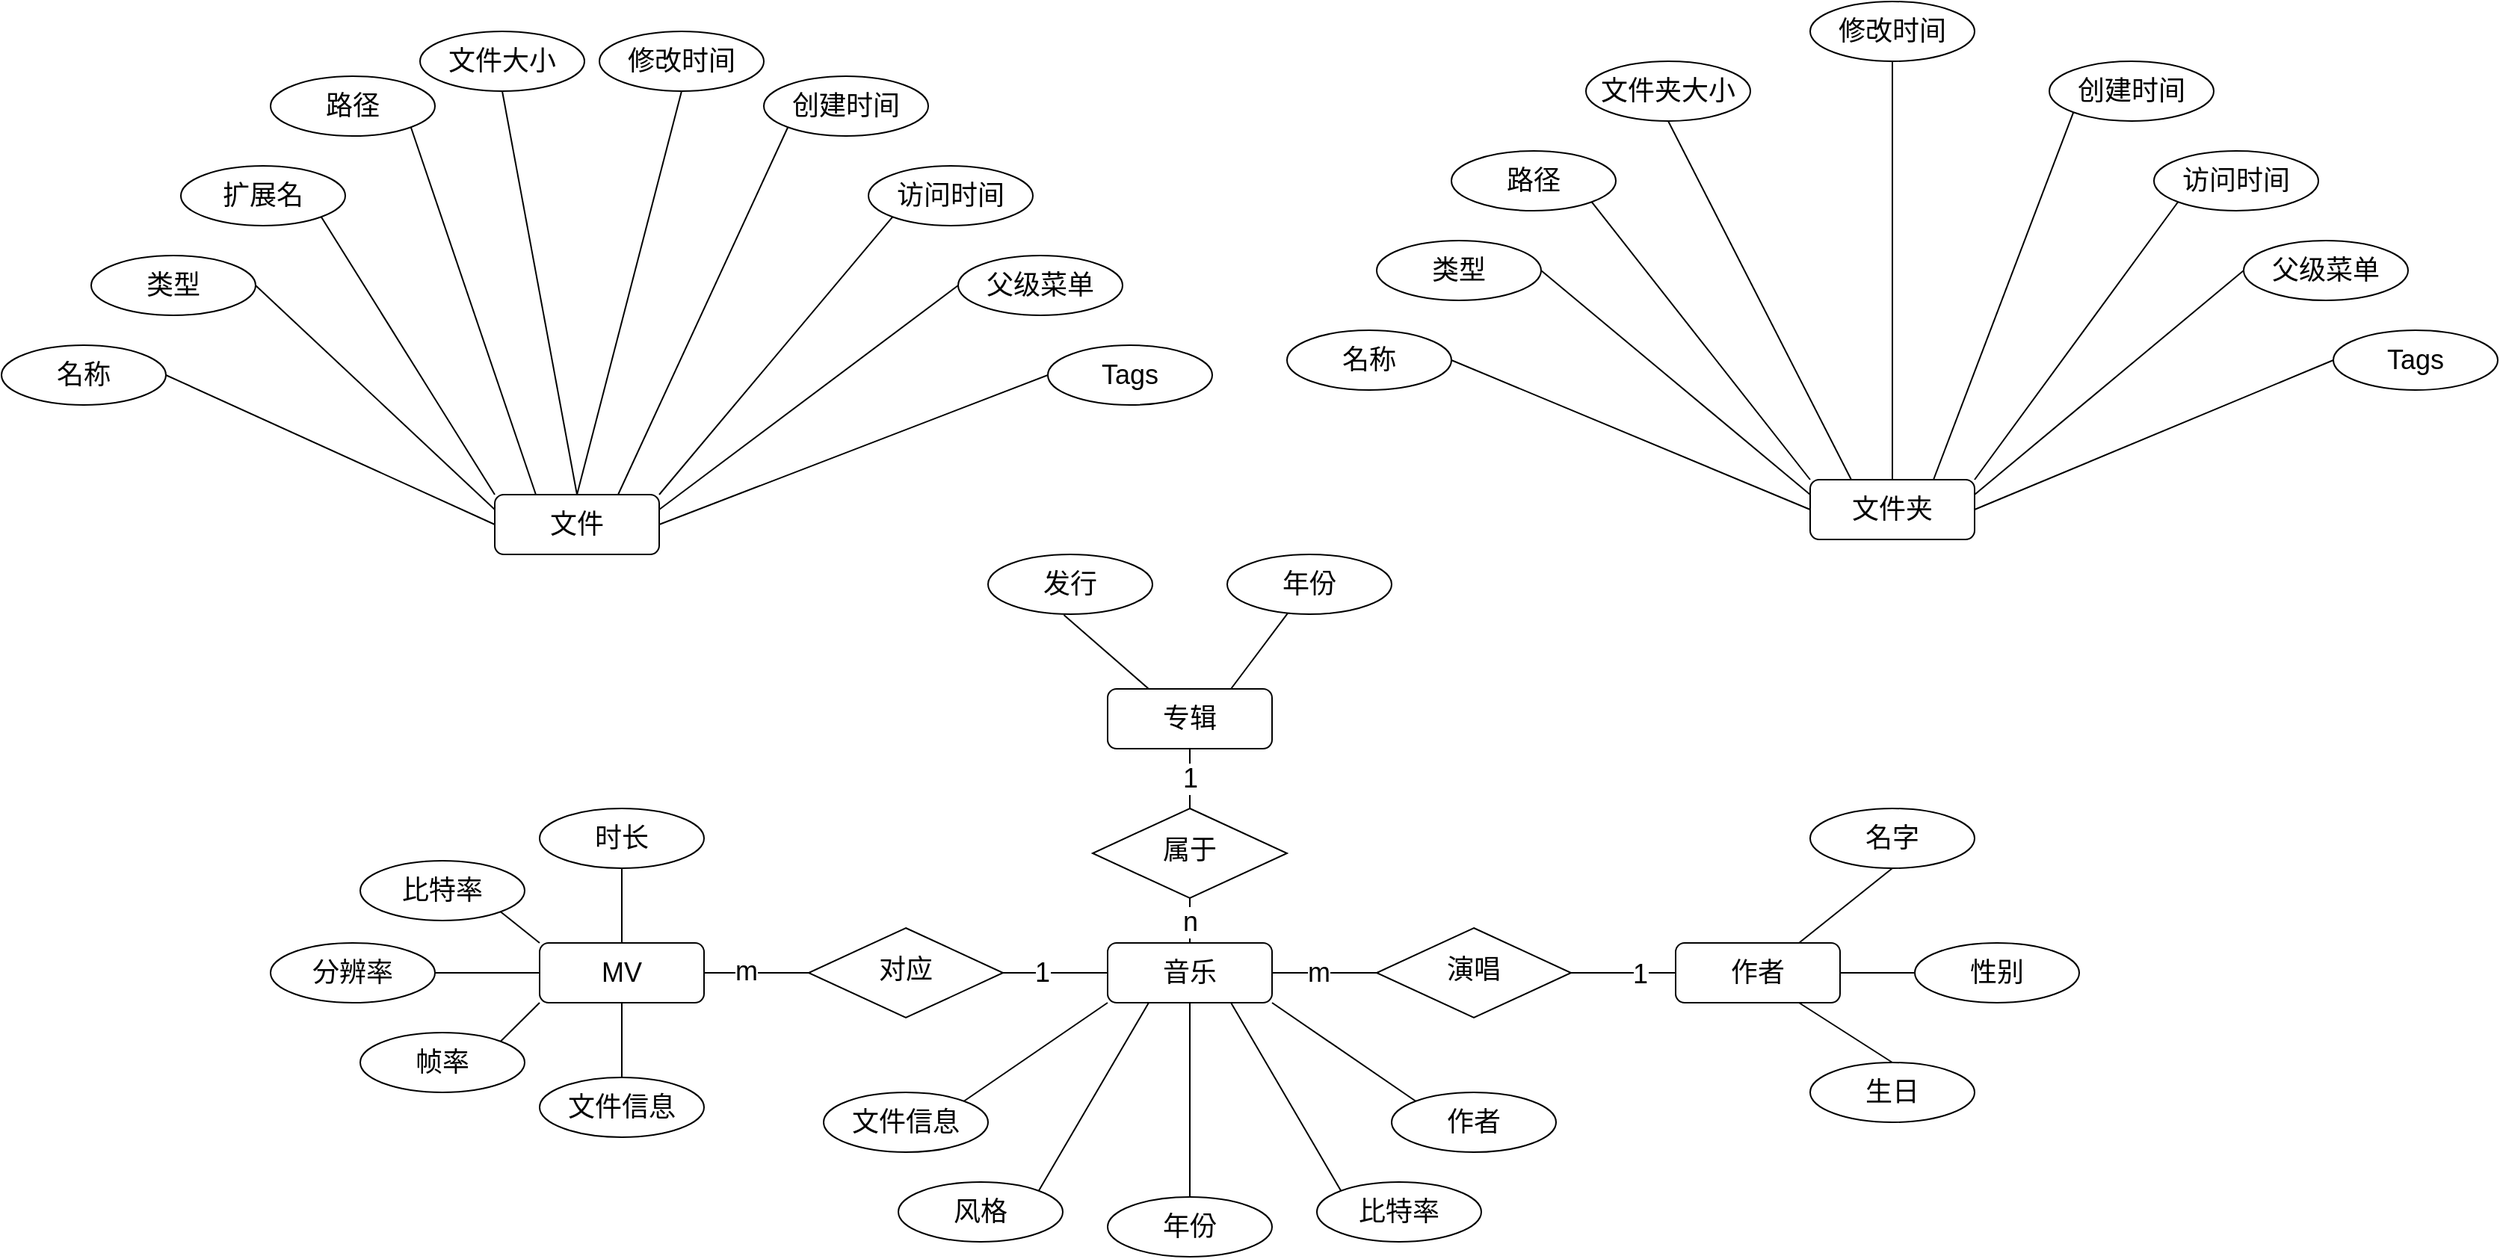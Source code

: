 <mxfile version="20.2.3" type="device"><diagram id="C5RBs43oDa-KdzZeNtuy" name="Page-1"><mxGraphModel dx="2190" dy="1949" grid="1" gridSize="10" guides="1" tooltips="1" connect="1" arrows="1" fold="1" page="1" pageScale="1" pageWidth="827" pageHeight="1169" math="0" shadow="0"><root><mxCell id="WIyWlLk6GJQsqaUBKTNV-0"/><mxCell id="WIyWlLk6GJQsqaUBKTNV-1" parent="WIyWlLk6GJQsqaUBKTNV-0"/><mxCell id="WIyWlLk6GJQsqaUBKTNV-3" value="&lt;font style=&quot;font-size: 18px;&quot;&gt;文件&lt;/font&gt;" style="rounded=1;whiteSpace=wrap;html=1;fontSize=12;glass=0;strokeWidth=1;shadow=0;" parent="WIyWlLk6GJQsqaUBKTNV-1" vertex="1"><mxGeometry x="-350" y="300" width="110" height="40" as="geometry"/></mxCell><mxCell id="1wGrk63luj_MKxWJu8wp-47" style="edgeStyle=none;rounded=0;orthogonalLoop=1;jettySize=auto;html=1;exitX=1;exitY=0.5;exitDx=0;exitDy=0;entryX=0;entryY=0.5;entryDx=0;entryDy=0;fontSize=18;endArrow=none;endFill=0;" edge="1" parent="WIyWlLk6GJQsqaUBKTNV-1" source="WIyWlLk6GJQsqaUBKTNV-6" target="1wGrk63luj_MKxWJu8wp-45"><mxGeometry relative="1" as="geometry"/></mxCell><mxCell id="1wGrk63luj_MKxWJu8wp-71" value="1" style="edgeLabel;html=1;align=center;verticalAlign=middle;resizable=0;points=[];fontSize=18;" vertex="1" connectable="0" parent="1wGrk63luj_MKxWJu8wp-47"><mxGeometry x="0.295" y="-1" relative="1" as="geometry"><mxPoint as="offset"/></mxGeometry></mxCell><mxCell id="WIyWlLk6GJQsqaUBKTNV-6" value="&lt;font style=&quot;font-size: 18px;&quot;&gt;演唱&lt;/font&gt;" style="rhombus;whiteSpace=wrap;html=1;shadow=0;fontFamily=Helvetica;fontSize=12;align=center;strokeWidth=1;spacing=6;spacingTop=-4;" parent="WIyWlLk6GJQsqaUBKTNV-1" vertex="1"><mxGeometry x="240" y="590" width="130" height="60" as="geometry"/></mxCell><mxCell id="1wGrk63luj_MKxWJu8wp-14" style="rounded=0;orthogonalLoop=1;jettySize=auto;html=1;exitX=1;exitY=0.5;exitDx=0;exitDy=0;entryX=0;entryY=0.5;entryDx=0;entryDy=0;fontSize=18;endArrow=none;endFill=0;" edge="1" parent="WIyWlLk6GJQsqaUBKTNV-1" source="1wGrk63luj_MKxWJu8wp-0" target="WIyWlLk6GJQsqaUBKTNV-3"><mxGeometry relative="1" as="geometry"/></mxCell><mxCell id="1wGrk63luj_MKxWJu8wp-0" value="名称" style="ellipse;whiteSpace=wrap;html=1;fontSize=18;" vertex="1" parent="WIyWlLk6GJQsqaUBKTNV-1"><mxGeometry x="-680" y="200" width="110" height="40" as="geometry"/></mxCell><mxCell id="1wGrk63luj_MKxWJu8wp-46" style="edgeStyle=none;rounded=0;orthogonalLoop=1;jettySize=auto;html=1;exitX=1;exitY=0.5;exitDx=0;exitDy=0;entryX=0;entryY=0.5;entryDx=0;entryDy=0;fontSize=18;endArrow=none;endFill=0;" edge="1" parent="WIyWlLk6GJQsqaUBKTNV-1" source="1wGrk63luj_MKxWJu8wp-3" target="WIyWlLk6GJQsqaUBKTNV-6"><mxGeometry relative="1" as="geometry"/></mxCell><mxCell id="1wGrk63luj_MKxWJu8wp-70" value="m" style="edgeLabel;html=1;align=center;verticalAlign=middle;resizable=0;points=[];fontSize=18;" vertex="1" connectable="0" parent="1wGrk63luj_MKxWJu8wp-46"><mxGeometry x="-0.333" y="2" relative="1" as="geometry"><mxPoint x="7" y="2" as="offset"/></mxGeometry></mxCell><mxCell id="1wGrk63luj_MKxWJu8wp-49" style="edgeStyle=none;rounded=0;orthogonalLoop=1;jettySize=auto;html=1;exitX=0.5;exitY=1;exitDx=0;exitDy=0;fontSize=18;endArrow=none;endFill=0;entryX=0.5;entryY=1;entryDx=0;entryDy=0;" edge="1" parent="WIyWlLk6GJQsqaUBKTNV-1" source="1wGrk63luj_MKxWJu8wp-3" target="1wGrk63luj_MKxWJu8wp-48"><mxGeometry relative="1" as="geometry"><mxPoint x="170" y="570" as="targetPoint"/></mxGeometry></mxCell><mxCell id="1wGrk63luj_MKxWJu8wp-73" value="n" style="edgeLabel;html=1;align=center;verticalAlign=middle;resizable=0;points=[];fontSize=18;" vertex="1" connectable="0" parent="1wGrk63luj_MKxWJu8wp-49"><mxGeometry x="0.73" relative="1" as="geometry"><mxPoint y="6" as="offset"/></mxGeometry></mxCell><mxCell id="1wGrk63luj_MKxWJu8wp-65" style="edgeStyle=none;rounded=0;orthogonalLoop=1;jettySize=auto;html=1;exitX=0.75;exitY=1;exitDx=0;exitDy=0;entryX=0;entryY=0;entryDx=0;entryDy=0;fontSize=18;endArrow=none;endFill=0;" edge="1" parent="WIyWlLk6GJQsqaUBKTNV-1" source="1wGrk63luj_MKxWJu8wp-3" target="1wGrk63luj_MKxWJu8wp-64"><mxGeometry relative="1" as="geometry"/></mxCell><mxCell id="1wGrk63luj_MKxWJu8wp-67" style="edgeStyle=none;rounded=0;orthogonalLoop=1;jettySize=auto;html=1;exitX=1;exitY=1;exitDx=0;exitDy=0;entryX=0;entryY=0;entryDx=0;entryDy=0;fontSize=18;endArrow=none;endFill=0;" edge="1" parent="WIyWlLk6GJQsqaUBKTNV-1" source="1wGrk63luj_MKxWJu8wp-3" target="1wGrk63luj_MKxWJu8wp-66"><mxGeometry relative="1" as="geometry"/></mxCell><mxCell id="1wGrk63luj_MKxWJu8wp-3" value="&lt;font style=&quot;font-size: 18px;&quot;&gt;音乐&lt;/font&gt;" style="rounded=1;whiteSpace=wrap;html=1;fontSize=12;glass=0;strokeWidth=1;shadow=0;" vertex="1" parent="WIyWlLk6GJQsqaUBKTNV-1"><mxGeometry x="60" y="600" width="110" height="40" as="geometry"/></mxCell><mxCell id="1wGrk63luj_MKxWJu8wp-15" style="edgeStyle=none;rounded=0;orthogonalLoop=1;jettySize=auto;html=1;exitX=1;exitY=0.5;exitDx=0;exitDy=0;fontSize=18;endArrow=none;endFill=0;entryX=0;entryY=0.25;entryDx=0;entryDy=0;" edge="1" parent="WIyWlLk6GJQsqaUBKTNV-1" source="1wGrk63luj_MKxWJu8wp-5" target="WIyWlLk6GJQsqaUBKTNV-3"><mxGeometry relative="1" as="geometry"><mxPoint x="-420" y="180" as="targetPoint"/></mxGeometry></mxCell><mxCell id="1wGrk63luj_MKxWJu8wp-5" value="类型" style="ellipse;whiteSpace=wrap;html=1;fontSize=18;" vertex="1" parent="WIyWlLk6GJQsqaUBKTNV-1"><mxGeometry x="-620" y="140" width="110" height="40" as="geometry"/></mxCell><mxCell id="1wGrk63luj_MKxWJu8wp-16" style="edgeStyle=none;rounded=0;orthogonalLoop=1;jettySize=auto;html=1;exitX=1;exitY=1;exitDx=0;exitDy=0;fontSize=18;endArrow=none;endFill=0;entryX=0;entryY=0;entryDx=0;entryDy=0;" edge="1" parent="WIyWlLk6GJQsqaUBKTNV-1" source="1wGrk63luj_MKxWJu8wp-6" target="WIyWlLk6GJQsqaUBKTNV-3"><mxGeometry relative="1" as="geometry"><mxPoint x="-360" y="180" as="targetPoint"/></mxGeometry></mxCell><mxCell id="1wGrk63luj_MKxWJu8wp-6" value="扩展名" style="ellipse;whiteSpace=wrap;html=1;fontSize=18;" vertex="1" parent="WIyWlLk6GJQsqaUBKTNV-1"><mxGeometry x="-560" y="80" width="110" height="40" as="geometry"/></mxCell><mxCell id="1wGrk63luj_MKxWJu8wp-18" style="edgeStyle=none;rounded=0;orthogonalLoop=1;jettySize=auto;html=1;exitX=0.5;exitY=1;exitDx=0;exitDy=0;entryX=0.5;entryY=0;entryDx=0;entryDy=0;fontSize=18;endArrow=none;endFill=0;" edge="1" parent="WIyWlLk6GJQsqaUBKTNV-1" source="1wGrk63luj_MKxWJu8wp-7" target="WIyWlLk6GJQsqaUBKTNV-3"><mxGeometry relative="1" as="geometry"/></mxCell><mxCell id="1wGrk63luj_MKxWJu8wp-7" value="文件大小" style="ellipse;whiteSpace=wrap;html=1;fontSize=18;" vertex="1" parent="WIyWlLk6GJQsqaUBKTNV-1"><mxGeometry x="-400" y="-10" width="110" height="40" as="geometry"/></mxCell><mxCell id="1wGrk63luj_MKxWJu8wp-19" style="edgeStyle=none;rounded=0;orthogonalLoop=1;jettySize=auto;html=1;exitX=0.5;exitY=1;exitDx=0;exitDy=0;entryX=0.5;entryY=0;entryDx=0;entryDy=0;fontSize=18;endArrow=none;endFill=0;" edge="1" parent="WIyWlLk6GJQsqaUBKTNV-1" source="1wGrk63luj_MKxWJu8wp-8" target="WIyWlLk6GJQsqaUBKTNV-3"><mxGeometry relative="1" as="geometry"/></mxCell><mxCell id="1wGrk63luj_MKxWJu8wp-8" value="修改时间" style="ellipse;whiteSpace=wrap;html=1;fontSize=18;" vertex="1" parent="WIyWlLk6GJQsqaUBKTNV-1"><mxGeometry x="-280" y="-10" width="110" height="40" as="geometry"/></mxCell><mxCell id="1wGrk63luj_MKxWJu8wp-23" style="edgeStyle=none;rounded=0;orthogonalLoop=1;jettySize=auto;html=1;exitX=0;exitY=1;exitDx=0;exitDy=0;entryX=0.75;entryY=0;entryDx=0;entryDy=0;fontSize=18;endArrow=none;endFill=0;" edge="1" parent="WIyWlLk6GJQsqaUBKTNV-1" source="1wGrk63luj_MKxWJu8wp-9" target="WIyWlLk6GJQsqaUBKTNV-3"><mxGeometry relative="1" as="geometry"/></mxCell><mxCell id="1wGrk63luj_MKxWJu8wp-9" value="创建时间" style="ellipse;whiteSpace=wrap;html=1;fontSize=18;" vertex="1" parent="WIyWlLk6GJQsqaUBKTNV-1"><mxGeometry x="-170" y="20" width="110" height="40" as="geometry"/></mxCell><mxCell id="1wGrk63luj_MKxWJu8wp-22" style="edgeStyle=none;rounded=0;orthogonalLoop=1;jettySize=auto;html=1;exitX=0;exitY=1;exitDx=0;exitDy=0;entryX=1;entryY=0;entryDx=0;entryDy=0;fontSize=18;endArrow=none;endFill=0;" edge="1" parent="WIyWlLk6GJQsqaUBKTNV-1" source="1wGrk63luj_MKxWJu8wp-10" target="WIyWlLk6GJQsqaUBKTNV-3"><mxGeometry relative="1" as="geometry"/></mxCell><mxCell id="1wGrk63luj_MKxWJu8wp-10" value="访问时间" style="ellipse;whiteSpace=wrap;html=1;fontSize=18;" vertex="1" parent="WIyWlLk6GJQsqaUBKTNV-1"><mxGeometry x="-100" y="80" width="110" height="40" as="geometry"/></mxCell><mxCell id="1wGrk63luj_MKxWJu8wp-21" style="edgeStyle=none;rounded=0;orthogonalLoop=1;jettySize=auto;html=1;exitX=0;exitY=0.5;exitDx=0;exitDy=0;entryX=1;entryY=0.25;entryDx=0;entryDy=0;fontSize=18;endArrow=none;endFill=0;" edge="1" parent="WIyWlLk6GJQsqaUBKTNV-1" source="1wGrk63luj_MKxWJu8wp-11" target="WIyWlLk6GJQsqaUBKTNV-3"><mxGeometry relative="1" as="geometry"/></mxCell><mxCell id="1wGrk63luj_MKxWJu8wp-11" value="父级菜单" style="ellipse;whiteSpace=wrap;html=1;fontSize=18;" vertex="1" parent="WIyWlLk6GJQsqaUBKTNV-1"><mxGeometry x="-40" y="140" width="110" height="40" as="geometry"/></mxCell><mxCell id="1wGrk63luj_MKxWJu8wp-20" style="edgeStyle=none;rounded=0;orthogonalLoop=1;jettySize=auto;html=1;exitX=0;exitY=0.5;exitDx=0;exitDy=0;entryX=1;entryY=0.5;entryDx=0;entryDy=0;fontSize=18;endArrow=none;endFill=0;" edge="1" parent="WIyWlLk6GJQsqaUBKTNV-1" source="1wGrk63luj_MKxWJu8wp-12" target="WIyWlLk6GJQsqaUBKTNV-3"><mxGeometry relative="1" as="geometry"/></mxCell><mxCell id="1wGrk63luj_MKxWJu8wp-12" value="Tags" style="ellipse;whiteSpace=wrap;html=1;fontSize=18;" vertex="1" parent="WIyWlLk6GJQsqaUBKTNV-1"><mxGeometry x="20" y="200" width="110" height="40" as="geometry"/></mxCell><mxCell id="1wGrk63luj_MKxWJu8wp-17" style="edgeStyle=none;rounded=0;orthogonalLoop=1;jettySize=auto;html=1;exitX=1;exitY=1;exitDx=0;exitDy=0;entryX=0.25;entryY=0;entryDx=0;entryDy=0;fontSize=18;endArrow=none;endFill=0;" edge="1" parent="WIyWlLk6GJQsqaUBKTNV-1" source="1wGrk63luj_MKxWJu8wp-13" target="WIyWlLk6GJQsqaUBKTNV-3"><mxGeometry relative="1" as="geometry"/></mxCell><mxCell id="1wGrk63luj_MKxWJu8wp-13" value="路径" style="ellipse;whiteSpace=wrap;html=1;fontSize=18;" vertex="1" parent="WIyWlLk6GJQsqaUBKTNV-1"><mxGeometry x="-500" y="20" width="110" height="40" as="geometry"/></mxCell><mxCell id="1wGrk63luj_MKxWJu8wp-24" value="&lt;font style=&quot;font-size: 18px;&quot;&gt;文件夹&lt;/font&gt;" style="rounded=1;whiteSpace=wrap;html=1;fontSize=12;glass=0;strokeWidth=1;shadow=0;" vertex="1" parent="WIyWlLk6GJQsqaUBKTNV-1"><mxGeometry x="530" y="290" width="110" height="40" as="geometry"/></mxCell><mxCell id="1wGrk63luj_MKxWJu8wp-25" style="rounded=0;orthogonalLoop=1;jettySize=auto;html=1;exitX=1;exitY=0.5;exitDx=0;exitDy=0;entryX=0;entryY=0.5;entryDx=0;entryDy=0;fontSize=18;endArrow=none;endFill=0;" edge="1" parent="WIyWlLk6GJQsqaUBKTNV-1" source="1wGrk63luj_MKxWJu8wp-26" target="1wGrk63luj_MKxWJu8wp-24"><mxGeometry relative="1" as="geometry"/></mxCell><mxCell id="1wGrk63luj_MKxWJu8wp-26" value="名称" style="ellipse;whiteSpace=wrap;html=1;fontSize=18;" vertex="1" parent="WIyWlLk6GJQsqaUBKTNV-1"><mxGeometry x="180" y="190" width="110" height="40" as="geometry"/></mxCell><mxCell id="1wGrk63luj_MKxWJu8wp-27" style="edgeStyle=none;rounded=0;orthogonalLoop=1;jettySize=auto;html=1;exitX=1;exitY=0.5;exitDx=0;exitDy=0;fontSize=18;endArrow=none;endFill=0;entryX=0;entryY=0.25;entryDx=0;entryDy=0;" edge="1" parent="WIyWlLk6GJQsqaUBKTNV-1" source="1wGrk63luj_MKxWJu8wp-28" target="1wGrk63luj_MKxWJu8wp-24"><mxGeometry relative="1" as="geometry"><mxPoint x="440" y="170" as="targetPoint"/></mxGeometry></mxCell><mxCell id="1wGrk63luj_MKxWJu8wp-28" value="类型" style="ellipse;whiteSpace=wrap;html=1;fontSize=18;" vertex="1" parent="WIyWlLk6GJQsqaUBKTNV-1"><mxGeometry x="240" y="130" width="110" height="40" as="geometry"/></mxCell><mxCell id="1wGrk63luj_MKxWJu8wp-31" style="edgeStyle=none;rounded=0;orthogonalLoop=1;jettySize=auto;html=1;exitX=0.5;exitY=1;exitDx=0;exitDy=0;entryX=0.25;entryY=0;entryDx=0;entryDy=0;fontSize=18;endArrow=none;endFill=0;" edge="1" parent="WIyWlLk6GJQsqaUBKTNV-1" source="1wGrk63luj_MKxWJu8wp-32" target="1wGrk63luj_MKxWJu8wp-24"><mxGeometry relative="1" as="geometry"/></mxCell><mxCell id="1wGrk63luj_MKxWJu8wp-32" value="文件夹大小" style="ellipse;whiteSpace=wrap;html=1;fontSize=18;" vertex="1" parent="WIyWlLk6GJQsqaUBKTNV-1"><mxGeometry x="380" y="10" width="110" height="40" as="geometry"/></mxCell><mxCell id="1wGrk63luj_MKxWJu8wp-33" style="edgeStyle=none;rounded=0;orthogonalLoop=1;jettySize=auto;html=1;exitX=0.5;exitY=1;exitDx=0;exitDy=0;entryX=0.5;entryY=0;entryDx=0;entryDy=0;fontSize=18;endArrow=none;endFill=0;" edge="1" parent="WIyWlLk6GJQsqaUBKTNV-1" source="1wGrk63luj_MKxWJu8wp-34" target="1wGrk63luj_MKxWJu8wp-24"><mxGeometry relative="1" as="geometry"/></mxCell><mxCell id="1wGrk63luj_MKxWJu8wp-34" value="修改时间" style="ellipse;whiteSpace=wrap;html=1;fontSize=18;" vertex="1" parent="WIyWlLk6GJQsqaUBKTNV-1"><mxGeometry x="530" y="-30" width="110" height="40" as="geometry"/></mxCell><mxCell id="1wGrk63luj_MKxWJu8wp-35" style="edgeStyle=none;rounded=0;orthogonalLoop=1;jettySize=auto;html=1;exitX=0;exitY=1;exitDx=0;exitDy=0;entryX=0.75;entryY=0;entryDx=0;entryDy=0;fontSize=18;endArrow=none;endFill=0;" edge="1" parent="WIyWlLk6GJQsqaUBKTNV-1" source="1wGrk63luj_MKxWJu8wp-36" target="1wGrk63luj_MKxWJu8wp-24"><mxGeometry relative="1" as="geometry"/></mxCell><mxCell id="1wGrk63luj_MKxWJu8wp-36" value="创建时间" style="ellipse;whiteSpace=wrap;html=1;fontSize=18;" vertex="1" parent="WIyWlLk6GJQsqaUBKTNV-1"><mxGeometry x="690" y="10" width="110" height="40" as="geometry"/></mxCell><mxCell id="1wGrk63luj_MKxWJu8wp-37" style="edgeStyle=none;rounded=0;orthogonalLoop=1;jettySize=auto;html=1;exitX=0;exitY=1;exitDx=0;exitDy=0;entryX=1;entryY=0;entryDx=0;entryDy=0;fontSize=18;endArrow=none;endFill=0;" edge="1" parent="WIyWlLk6GJQsqaUBKTNV-1" source="1wGrk63luj_MKxWJu8wp-38" target="1wGrk63luj_MKxWJu8wp-24"><mxGeometry relative="1" as="geometry"/></mxCell><mxCell id="1wGrk63luj_MKxWJu8wp-38" value="访问时间" style="ellipse;whiteSpace=wrap;html=1;fontSize=18;" vertex="1" parent="WIyWlLk6GJQsqaUBKTNV-1"><mxGeometry x="760" y="70" width="110" height="40" as="geometry"/></mxCell><mxCell id="1wGrk63luj_MKxWJu8wp-39" style="edgeStyle=none;rounded=0;orthogonalLoop=1;jettySize=auto;html=1;exitX=0;exitY=0.5;exitDx=0;exitDy=0;entryX=1;entryY=0.25;entryDx=0;entryDy=0;fontSize=18;endArrow=none;endFill=0;" edge="1" parent="WIyWlLk6GJQsqaUBKTNV-1" source="1wGrk63luj_MKxWJu8wp-40" target="1wGrk63luj_MKxWJu8wp-24"><mxGeometry relative="1" as="geometry"/></mxCell><mxCell id="1wGrk63luj_MKxWJu8wp-40" value="父级菜单" style="ellipse;whiteSpace=wrap;html=1;fontSize=18;" vertex="1" parent="WIyWlLk6GJQsqaUBKTNV-1"><mxGeometry x="820" y="130" width="110" height="40" as="geometry"/></mxCell><mxCell id="1wGrk63luj_MKxWJu8wp-41" style="edgeStyle=none;rounded=0;orthogonalLoop=1;jettySize=auto;html=1;exitX=0;exitY=0.5;exitDx=0;exitDy=0;entryX=1;entryY=0.5;entryDx=0;entryDy=0;fontSize=18;endArrow=none;endFill=0;" edge="1" parent="WIyWlLk6GJQsqaUBKTNV-1" source="1wGrk63luj_MKxWJu8wp-42" target="1wGrk63luj_MKxWJu8wp-24"><mxGeometry relative="1" as="geometry"/></mxCell><mxCell id="1wGrk63luj_MKxWJu8wp-42" value="Tags" style="ellipse;whiteSpace=wrap;html=1;fontSize=18;" vertex="1" parent="WIyWlLk6GJQsqaUBKTNV-1"><mxGeometry x="880" y="190" width="110" height="40" as="geometry"/></mxCell><mxCell id="1wGrk63luj_MKxWJu8wp-43" style="edgeStyle=none;rounded=0;orthogonalLoop=1;jettySize=auto;html=1;exitX=1;exitY=1;exitDx=0;exitDy=0;entryX=0;entryY=0;entryDx=0;entryDy=0;fontSize=18;endArrow=none;endFill=0;" edge="1" parent="WIyWlLk6GJQsqaUBKTNV-1" source="1wGrk63luj_MKxWJu8wp-44" target="1wGrk63luj_MKxWJu8wp-24"><mxGeometry relative="1" as="geometry"/></mxCell><mxCell id="1wGrk63luj_MKxWJu8wp-44" value="路径" style="ellipse;whiteSpace=wrap;html=1;fontSize=18;" vertex="1" parent="WIyWlLk6GJQsqaUBKTNV-1"><mxGeometry x="290" y="70" width="110" height="40" as="geometry"/></mxCell><mxCell id="1wGrk63luj_MKxWJu8wp-81" style="edgeStyle=none;rounded=0;orthogonalLoop=1;jettySize=auto;html=1;fontSize=18;endArrow=none;endFill=0;" edge="1" parent="WIyWlLk6GJQsqaUBKTNV-1" source="1wGrk63luj_MKxWJu8wp-45" target="1wGrk63luj_MKxWJu8wp-79"><mxGeometry relative="1" as="geometry"/></mxCell><mxCell id="1wGrk63luj_MKxWJu8wp-82" style="edgeStyle=none;rounded=0;orthogonalLoop=1;jettySize=auto;html=1;exitX=0.75;exitY=0;exitDx=0;exitDy=0;entryX=0.5;entryY=1;entryDx=0;entryDy=0;fontSize=18;endArrow=none;endFill=0;" edge="1" parent="WIyWlLk6GJQsqaUBKTNV-1" source="1wGrk63luj_MKxWJu8wp-45" target="1wGrk63luj_MKxWJu8wp-78"><mxGeometry relative="1" as="geometry"/></mxCell><mxCell id="1wGrk63luj_MKxWJu8wp-83" style="edgeStyle=none;rounded=0;orthogonalLoop=1;jettySize=auto;html=1;exitX=0.75;exitY=1;exitDx=0;exitDy=0;entryX=0.5;entryY=0;entryDx=0;entryDy=0;fontSize=18;endArrow=none;endFill=0;" edge="1" parent="WIyWlLk6GJQsqaUBKTNV-1" source="1wGrk63luj_MKxWJu8wp-45" target="1wGrk63luj_MKxWJu8wp-80"><mxGeometry relative="1" as="geometry"/></mxCell><mxCell id="1wGrk63luj_MKxWJu8wp-45" value="&lt;font style=&quot;font-size: 18px;&quot;&gt;作者&lt;/font&gt;" style="rounded=1;whiteSpace=wrap;html=1;fontSize=12;glass=0;strokeWidth=1;shadow=0;" vertex="1" parent="WIyWlLk6GJQsqaUBKTNV-1"><mxGeometry x="440" y="600" width="110" height="40" as="geometry"/></mxCell><mxCell id="1wGrk63luj_MKxWJu8wp-48" value="&lt;font style=&quot;font-size: 18px;&quot;&gt;属于&lt;/font&gt;" style="rhombus;whiteSpace=wrap;html=1;shadow=0;fontFamily=Helvetica;fontSize=12;align=center;strokeWidth=1;spacing=6;spacingTop=-4;" vertex="1" parent="WIyWlLk6GJQsqaUBKTNV-1"><mxGeometry x="50" y="510" width="130" height="60" as="geometry"/></mxCell><mxCell id="1wGrk63luj_MKxWJu8wp-51" style="edgeStyle=none;rounded=0;orthogonalLoop=1;jettySize=auto;html=1;entryX=0.5;entryY=0;entryDx=0;entryDy=0;fontSize=18;endArrow=none;endFill=0;" edge="1" parent="WIyWlLk6GJQsqaUBKTNV-1" source="1wGrk63luj_MKxWJu8wp-50" target="1wGrk63luj_MKxWJu8wp-48"><mxGeometry relative="1" as="geometry"/></mxCell><mxCell id="1wGrk63luj_MKxWJu8wp-72" value="1" style="edgeLabel;html=1;align=center;verticalAlign=middle;resizable=0;points=[];fontSize=18;" vertex="1" connectable="0" parent="1wGrk63luj_MKxWJu8wp-51"><mxGeometry x="-0.361" relative="1" as="geometry"><mxPoint y="7" as="offset"/></mxGeometry></mxCell><mxCell id="1wGrk63luj_MKxWJu8wp-74" style="edgeStyle=none;rounded=0;orthogonalLoop=1;jettySize=auto;html=1;exitX=0.25;exitY=0;exitDx=0;exitDy=0;fontSize=18;endArrow=none;endFill=0;entryX=0.461;entryY=1.014;entryDx=0;entryDy=0;entryPerimeter=0;" edge="1" parent="WIyWlLk6GJQsqaUBKTNV-1" source="1wGrk63luj_MKxWJu8wp-50" target="1wGrk63luj_MKxWJu8wp-75"><mxGeometry relative="1" as="geometry"><mxPoint x="40" y="360" as="targetPoint"/></mxGeometry></mxCell><mxCell id="1wGrk63luj_MKxWJu8wp-50" value="&lt;font style=&quot;font-size: 18px;&quot;&gt;专辑&lt;/font&gt;" style="rounded=1;whiteSpace=wrap;html=1;fontSize=12;glass=0;strokeWidth=1;shadow=0;" vertex="1" parent="WIyWlLk6GJQsqaUBKTNV-1"><mxGeometry x="60" y="430" width="110" height="40" as="geometry"/></mxCell><mxCell id="1wGrk63luj_MKxWJu8wp-55" style="edgeStyle=none;rounded=0;orthogonalLoop=1;jettySize=auto;html=1;entryX=0.089;entryY=0.499;entryDx=0;entryDy=0;entryPerimeter=0;fontSize=18;endArrow=none;endFill=0;" edge="1" parent="WIyWlLk6GJQsqaUBKTNV-1" source="1wGrk63luj_MKxWJu8wp-52" target="1wGrk63luj_MKxWJu8wp-53"><mxGeometry relative="1" as="geometry"/></mxCell><mxCell id="1wGrk63luj_MKxWJu8wp-69" value="m" style="edgeLabel;html=1;align=center;verticalAlign=middle;resizable=0;points=[];fontSize=18;" vertex="1" connectable="0" parent="1wGrk63luj_MKxWJu8wp-55"><mxGeometry x="-0.314" y="1" relative="1" as="geometry"><mxPoint as="offset"/></mxGeometry></mxCell><mxCell id="1wGrk63luj_MKxWJu8wp-52" value="&lt;font style=&quot;font-size: 18px;&quot;&gt;MV&lt;/font&gt;" style="rounded=1;whiteSpace=wrap;html=1;fontSize=12;glass=0;strokeWidth=1;shadow=0;" vertex="1" parent="WIyWlLk6GJQsqaUBKTNV-1"><mxGeometry x="-320" y="600" width="110" height="40" as="geometry"/></mxCell><mxCell id="1wGrk63luj_MKxWJu8wp-54" style="edgeStyle=none;rounded=0;orthogonalLoop=1;jettySize=auto;html=1;exitX=1;exitY=0.5;exitDx=0;exitDy=0;entryX=0;entryY=0.5;entryDx=0;entryDy=0;fontSize=18;endArrow=none;endFill=0;" edge="1" parent="WIyWlLk6GJQsqaUBKTNV-1" source="1wGrk63luj_MKxWJu8wp-53" target="1wGrk63luj_MKxWJu8wp-3"><mxGeometry relative="1" as="geometry"/></mxCell><mxCell id="1wGrk63luj_MKxWJu8wp-68" value="1" style="edgeLabel;html=1;align=center;verticalAlign=middle;resizable=0;points=[];fontSize=18;" vertex="1" connectable="0" parent="1wGrk63luj_MKxWJu8wp-54"><mxGeometry x="-0.257" relative="1" as="geometry"><mxPoint as="offset"/></mxGeometry></mxCell><mxCell id="1wGrk63luj_MKxWJu8wp-53" value="&lt;font style=&quot;font-size: 18px;&quot;&gt;对应&lt;/font&gt;" style="rhombus;whiteSpace=wrap;html=1;shadow=0;fontFamily=Helvetica;fontSize=12;align=center;strokeWidth=1;spacing=6;spacingTop=-4;" vertex="1" parent="WIyWlLk6GJQsqaUBKTNV-1"><mxGeometry x="-140" y="590" width="130" height="60" as="geometry"/></mxCell><mxCell id="1wGrk63luj_MKxWJu8wp-59" style="edgeStyle=none;rounded=0;orthogonalLoop=1;jettySize=auto;html=1;exitX=1;exitY=0;exitDx=0;exitDy=0;entryX=0;entryY=1;entryDx=0;entryDy=0;fontSize=18;endArrow=none;endFill=0;" edge="1" parent="WIyWlLk6GJQsqaUBKTNV-1" source="1wGrk63luj_MKxWJu8wp-58" target="1wGrk63luj_MKxWJu8wp-3"><mxGeometry relative="1" as="geometry"/></mxCell><mxCell id="1wGrk63luj_MKxWJu8wp-58" value="文件信息" style="ellipse;whiteSpace=wrap;html=1;fontSize=18;" vertex="1" parent="WIyWlLk6GJQsqaUBKTNV-1"><mxGeometry x="-130" y="700" width="110" height="40" as="geometry"/></mxCell><mxCell id="1wGrk63luj_MKxWJu8wp-61" style="edgeStyle=none;rounded=0;orthogonalLoop=1;jettySize=auto;html=1;exitX=1;exitY=0;exitDx=0;exitDy=0;entryX=0.25;entryY=1;entryDx=0;entryDy=0;fontSize=18;endArrow=none;endFill=0;" edge="1" parent="WIyWlLk6GJQsqaUBKTNV-1" source="1wGrk63luj_MKxWJu8wp-60" target="1wGrk63luj_MKxWJu8wp-3"><mxGeometry relative="1" as="geometry"/></mxCell><mxCell id="1wGrk63luj_MKxWJu8wp-60" value="风格" style="ellipse;whiteSpace=wrap;html=1;fontSize=18;" vertex="1" parent="WIyWlLk6GJQsqaUBKTNV-1"><mxGeometry x="-80" y="760" width="110" height="40" as="geometry"/></mxCell><mxCell id="1wGrk63luj_MKxWJu8wp-63" style="edgeStyle=none;rounded=0;orthogonalLoop=1;jettySize=auto;html=1;entryX=0.5;entryY=1;entryDx=0;entryDy=0;fontSize=18;endArrow=none;endFill=0;" edge="1" parent="WIyWlLk6GJQsqaUBKTNV-1" source="1wGrk63luj_MKxWJu8wp-62" target="1wGrk63luj_MKxWJu8wp-3"><mxGeometry relative="1" as="geometry"/></mxCell><mxCell id="1wGrk63luj_MKxWJu8wp-62" value="年份" style="ellipse;whiteSpace=wrap;html=1;fontSize=18;" vertex="1" parent="WIyWlLk6GJQsqaUBKTNV-1"><mxGeometry x="60" y="770" width="110" height="40" as="geometry"/></mxCell><mxCell id="1wGrk63luj_MKxWJu8wp-64" value="比特率" style="ellipse;whiteSpace=wrap;html=1;fontSize=18;" vertex="1" parent="WIyWlLk6GJQsqaUBKTNV-1"><mxGeometry x="200" y="760" width="110" height="40" as="geometry"/></mxCell><mxCell id="1wGrk63luj_MKxWJu8wp-66" value="作者" style="ellipse;whiteSpace=wrap;html=1;fontSize=18;" vertex="1" parent="WIyWlLk6GJQsqaUBKTNV-1"><mxGeometry x="250" y="700" width="110" height="40" as="geometry"/></mxCell><mxCell id="1wGrk63luj_MKxWJu8wp-75" value="发行" style="ellipse;whiteSpace=wrap;html=1;fontSize=18;" vertex="1" parent="WIyWlLk6GJQsqaUBKTNV-1"><mxGeometry x="-20" y="340" width="110" height="40" as="geometry"/></mxCell><mxCell id="1wGrk63luj_MKxWJu8wp-77" style="edgeStyle=none;rounded=0;orthogonalLoop=1;jettySize=auto;html=1;entryX=0.75;entryY=0;entryDx=0;entryDy=0;fontSize=18;endArrow=none;endFill=0;" edge="1" parent="WIyWlLk6GJQsqaUBKTNV-1" source="1wGrk63luj_MKxWJu8wp-76" target="1wGrk63luj_MKxWJu8wp-50"><mxGeometry relative="1" as="geometry"/></mxCell><mxCell id="1wGrk63luj_MKxWJu8wp-76" value="年份" style="ellipse;whiteSpace=wrap;html=1;fontSize=18;" vertex="1" parent="WIyWlLk6GJQsqaUBKTNV-1"><mxGeometry x="140" y="340" width="110" height="40" as="geometry"/></mxCell><mxCell id="1wGrk63luj_MKxWJu8wp-78" value="名字" style="ellipse;whiteSpace=wrap;html=1;fontSize=18;" vertex="1" parent="WIyWlLk6GJQsqaUBKTNV-1"><mxGeometry x="530" y="510" width="110" height="40" as="geometry"/></mxCell><mxCell id="1wGrk63luj_MKxWJu8wp-79" value="性别" style="ellipse;whiteSpace=wrap;html=1;fontSize=18;" vertex="1" parent="WIyWlLk6GJQsqaUBKTNV-1"><mxGeometry x="600" y="600" width="110" height="40" as="geometry"/></mxCell><mxCell id="1wGrk63luj_MKxWJu8wp-80" value="生日" style="ellipse;whiteSpace=wrap;html=1;fontSize=18;" vertex="1" parent="WIyWlLk6GJQsqaUBKTNV-1"><mxGeometry x="530" y="680" width="110" height="40" as="geometry"/></mxCell><mxCell id="1wGrk63luj_MKxWJu8wp-85" style="edgeStyle=none;rounded=0;orthogonalLoop=1;jettySize=auto;html=1;entryX=0.5;entryY=0;entryDx=0;entryDy=0;fontSize=18;endArrow=none;endFill=0;" edge="1" parent="WIyWlLk6GJQsqaUBKTNV-1" source="1wGrk63luj_MKxWJu8wp-84" target="1wGrk63luj_MKxWJu8wp-52"><mxGeometry relative="1" as="geometry"/></mxCell><mxCell id="1wGrk63luj_MKxWJu8wp-84" value="时长" style="ellipse;whiteSpace=wrap;html=1;fontSize=18;" vertex="1" parent="WIyWlLk6GJQsqaUBKTNV-1"><mxGeometry x="-320" y="510" width="110" height="40" as="geometry"/></mxCell><mxCell id="1wGrk63luj_MKxWJu8wp-94" style="edgeStyle=none;rounded=0;orthogonalLoop=1;jettySize=auto;html=1;exitX=1;exitY=1;exitDx=0;exitDy=0;entryX=0;entryY=0;entryDx=0;entryDy=0;fontSize=18;endArrow=none;endFill=0;" edge="1" parent="WIyWlLk6GJQsqaUBKTNV-1" source="1wGrk63luj_MKxWJu8wp-87" target="1wGrk63luj_MKxWJu8wp-52"><mxGeometry relative="1" as="geometry"/></mxCell><mxCell id="1wGrk63luj_MKxWJu8wp-87" value="比特率" style="ellipse;whiteSpace=wrap;html=1;fontSize=18;" vertex="1" parent="WIyWlLk6GJQsqaUBKTNV-1"><mxGeometry x="-440" y="545" width="110" height="40" as="geometry"/></mxCell><mxCell id="1wGrk63luj_MKxWJu8wp-93" style="edgeStyle=none;rounded=0;orthogonalLoop=1;jettySize=auto;html=1;exitX=1;exitY=0.5;exitDx=0;exitDy=0;entryX=0;entryY=0.5;entryDx=0;entryDy=0;fontSize=18;endArrow=none;endFill=0;" edge="1" parent="WIyWlLk6GJQsqaUBKTNV-1" source="1wGrk63luj_MKxWJu8wp-88" target="1wGrk63luj_MKxWJu8wp-52"><mxGeometry relative="1" as="geometry"/></mxCell><mxCell id="1wGrk63luj_MKxWJu8wp-88" value="分辨率" style="ellipse;whiteSpace=wrap;html=1;fontSize=18;" vertex="1" parent="WIyWlLk6GJQsqaUBKTNV-1"><mxGeometry x="-500" y="600" width="110" height="40" as="geometry"/></mxCell><mxCell id="1wGrk63luj_MKxWJu8wp-92" style="edgeStyle=none;rounded=0;orthogonalLoop=1;jettySize=auto;html=1;exitX=1;exitY=0;exitDx=0;exitDy=0;entryX=0;entryY=1;entryDx=0;entryDy=0;fontSize=18;endArrow=none;endFill=0;" edge="1" parent="WIyWlLk6GJQsqaUBKTNV-1" source="1wGrk63luj_MKxWJu8wp-89" target="1wGrk63luj_MKxWJu8wp-52"><mxGeometry relative="1" as="geometry"/></mxCell><mxCell id="1wGrk63luj_MKxWJu8wp-89" value="帧率" style="ellipse;whiteSpace=wrap;html=1;fontSize=18;" vertex="1" parent="WIyWlLk6GJQsqaUBKTNV-1"><mxGeometry x="-440" y="660" width="110" height="40" as="geometry"/></mxCell><mxCell id="1wGrk63luj_MKxWJu8wp-91" style="edgeStyle=none;rounded=0;orthogonalLoop=1;jettySize=auto;html=1;entryX=0.5;entryY=1;entryDx=0;entryDy=0;fontSize=18;endArrow=none;endFill=0;" edge="1" parent="WIyWlLk6GJQsqaUBKTNV-1" source="1wGrk63luj_MKxWJu8wp-90" target="1wGrk63luj_MKxWJu8wp-52"><mxGeometry relative="1" as="geometry"/></mxCell><mxCell id="1wGrk63luj_MKxWJu8wp-90" value="文件信息" style="ellipse;whiteSpace=wrap;html=1;fontSize=18;" vertex="1" parent="WIyWlLk6GJQsqaUBKTNV-1"><mxGeometry x="-320" y="690" width="110" height="40" as="geometry"/></mxCell></root></mxGraphModel></diagram></mxfile>